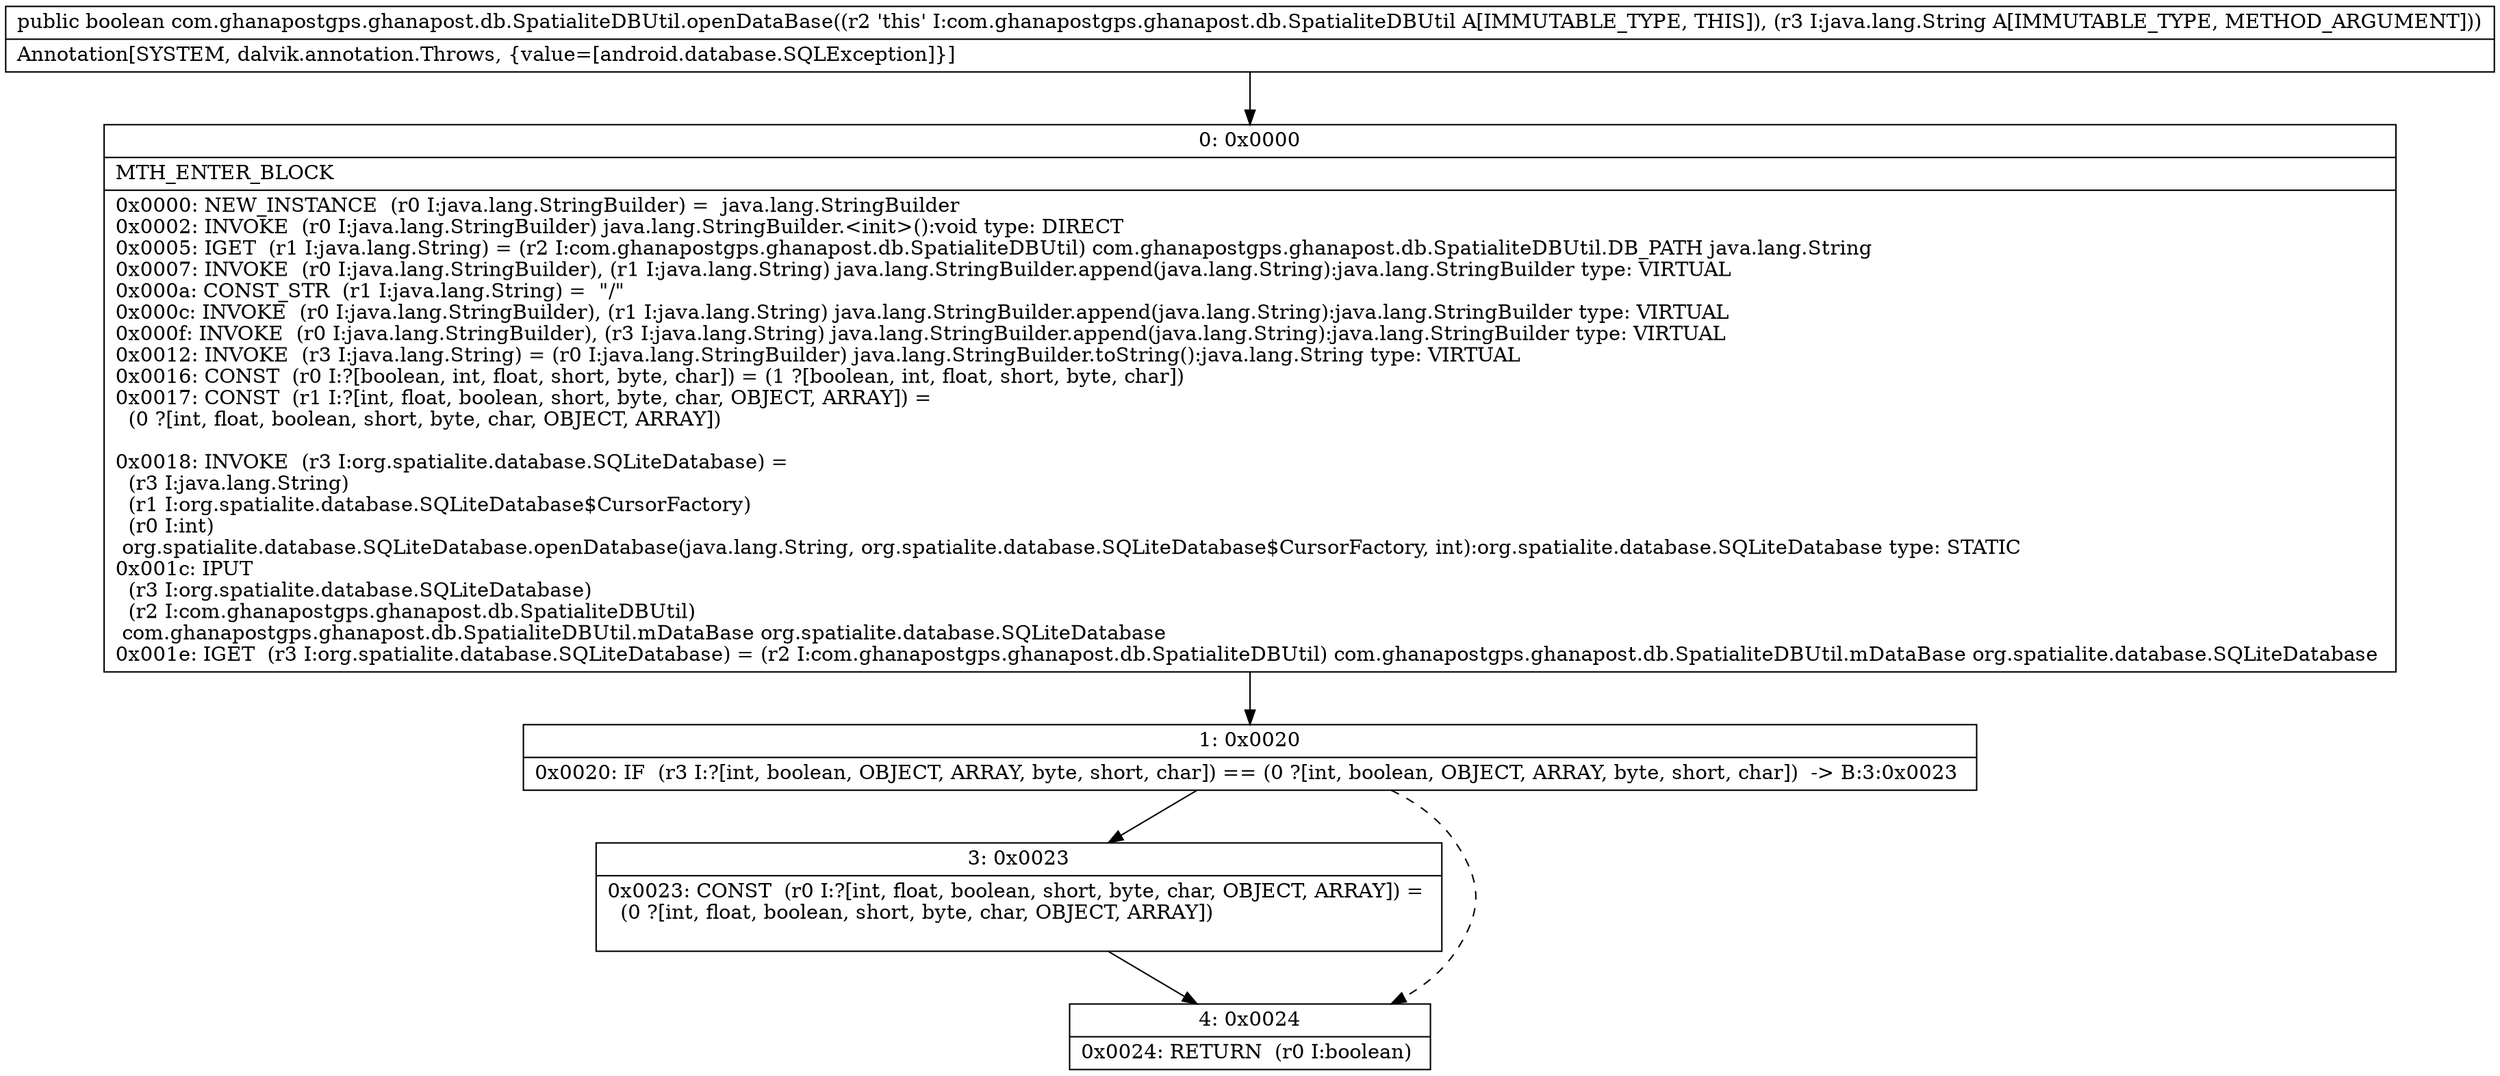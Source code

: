 digraph "CFG forcom.ghanapostgps.ghanapost.db.SpatialiteDBUtil.openDataBase(Ljava\/lang\/String;)Z" {
Node_0 [shape=record,label="{0\:\ 0x0000|MTH_ENTER_BLOCK\l|0x0000: NEW_INSTANCE  (r0 I:java.lang.StringBuilder) =  java.lang.StringBuilder \l0x0002: INVOKE  (r0 I:java.lang.StringBuilder) java.lang.StringBuilder.\<init\>():void type: DIRECT \l0x0005: IGET  (r1 I:java.lang.String) = (r2 I:com.ghanapostgps.ghanapost.db.SpatialiteDBUtil) com.ghanapostgps.ghanapost.db.SpatialiteDBUtil.DB_PATH java.lang.String \l0x0007: INVOKE  (r0 I:java.lang.StringBuilder), (r1 I:java.lang.String) java.lang.StringBuilder.append(java.lang.String):java.lang.StringBuilder type: VIRTUAL \l0x000a: CONST_STR  (r1 I:java.lang.String) =  \"\/\" \l0x000c: INVOKE  (r0 I:java.lang.StringBuilder), (r1 I:java.lang.String) java.lang.StringBuilder.append(java.lang.String):java.lang.StringBuilder type: VIRTUAL \l0x000f: INVOKE  (r0 I:java.lang.StringBuilder), (r3 I:java.lang.String) java.lang.StringBuilder.append(java.lang.String):java.lang.StringBuilder type: VIRTUAL \l0x0012: INVOKE  (r3 I:java.lang.String) = (r0 I:java.lang.StringBuilder) java.lang.StringBuilder.toString():java.lang.String type: VIRTUAL \l0x0016: CONST  (r0 I:?[boolean, int, float, short, byte, char]) = (1 ?[boolean, int, float, short, byte, char]) \l0x0017: CONST  (r1 I:?[int, float, boolean, short, byte, char, OBJECT, ARRAY]) = \l  (0 ?[int, float, boolean, short, byte, char, OBJECT, ARRAY])\l \l0x0018: INVOKE  (r3 I:org.spatialite.database.SQLiteDatabase) = \l  (r3 I:java.lang.String)\l  (r1 I:org.spatialite.database.SQLiteDatabase$CursorFactory)\l  (r0 I:int)\l org.spatialite.database.SQLiteDatabase.openDatabase(java.lang.String, org.spatialite.database.SQLiteDatabase$CursorFactory, int):org.spatialite.database.SQLiteDatabase type: STATIC \l0x001c: IPUT  \l  (r3 I:org.spatialite.database.SQLiteDatabase)\l  (r2 I:com.ghanapostgps.ghanapost.db.SpatialiteDBUtil)\l com.ghanapostgps.ghanapost.db.SpatialiteDBUtil.mDataBase org.spatialite.database.SQLiteDatabase \l0x001e: IGET  (r3 I:org.spatialite.database.SQLiteDatabase) = (r2 I:com.ghanapostgps.ghanapost.db.SpatialiteDBUtil) com.ghanapostgps.ghanapost.db.SpatialiteDBUtil.mDataBase org.spatialite.database.SQLiteDatabase \l}"];
Node_1 [shape=record,label="{1\:\ 0x0020|0x0020: IF  (r3 I:?[int, boolean, OBJECT, ARRAY, byte, short, char]) == (0 ?[int, boolean, OBJECT, ARRAY, byte, short, char])  \-\> B:3:0x0023 \l}"];
Node_3 [shape=record,label="{3\:\ 0x0023|0x0023: CONST  (r0 I:?[int, float, boolean, short, byte, char, OBJECT, ARRAY]) = \l  (0 ?[int, float, boolean, short, byte, char, OBJECT, ARRAY])\l \l}"];
Node_4 [shape=record,label="{4\:\ 0x0024|0x0024: RETURN  (r0 I:boolean) \l}"];
MethodNode[shape=record,label="{public boolean com.ghanapostgps.ghanapost.db.SpatialiteDBUtil.openDataBase((r2 'this' I:com.ghanapostgps.ghanapost.db.SpatialiteDBUtil A[IMMUTABLE_TYPE, THIS]), (r3 I:java.lang.String A[IMMUTABLE_TYPE, METHOD_ARGUMENT]))  | Annotation[SYSTEM, dalvik.annotation.Throws, \{value=[android.database.SQLException]\}]\l}"];
MethodNode -> Node_0;
Node_0 -> Node_1;
Node_1 -> Node_3;
Node_1 -> Node_4[style=dashed];
Node_3 -> Node_4;
}

